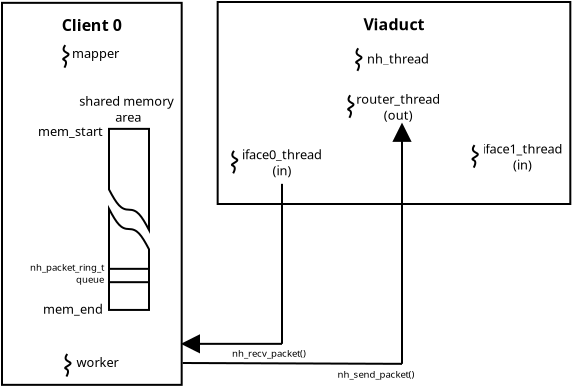 <?xml version="1.0" encoding="UTF-8"?>
<dia:diagram xmlns:dia="http://www.lysator.liu.se/~alla/dia/"><dia:layer name="Background" visible="true"><dia:object type="Flowchart - Box" version="0" id="O0"><dia:attribute name="obj_pos"><dia:point val="-4,-0.05"/></dia:attribute><dia:attribute name="obj_bb"><dia:rectangle val="-4.05,-0.1;5.034,19.1"/></dia:attribute><dia:attribute name="elem_corner"><dia:point val="-4,-0.05"/></dia:attribute><dia:attribute name="elem_width"><dia:real val="8.984"/></dia:attribute><dia:attribute name="elem_height"><dia:real val="19.1"/></dia:attribute><dia:attribute name="show_background"><dia:boolean val="true"/></dia:attribute><dia:attribute name="padding"><dia:real val="0.5"/></dia:attribute><dia:attribute name="text"><dia:composite type="text"><dia:attribute name="string"><dia:string>#Client 0
















#</dia:string></dia:attribute><dia:attribute name="font"><dia:font family="sans" style="80" name="Courier"/></dia:attribute><dia:attribute name="height"><dia:real val="1"/></dia:attribute><dia:attribute name="pos"><dia:point val="0.492,1.35"/></dia:attribute><dia:attribute name="color"><dia:color val="#000000"/></dia:attribute><dia:attribute name="alignment"><dia:enum val="1"/></dia:attribute></dia:composite></dia:attribute></dia:object><dia:object type="Flowchart - Box" version="0" id="O1"><dia:attribute name="obj_pos"><dia:point val="6.783,-0.092"/></dia:attribute><dia:attribute name="obj_bb"><dia:rectangle val="6.733,-0.142;24.467,10.058"/></dia:attribute><dia:attribute name="elem_corner"><dia:point val="6.783,-0.092"/></dia:attribute><dia:attribute name="elem_width"><dia:real val="17.633"/></dia:attribute><dia:attribute name="elem_height"><dia:real val="10.1"/></dia:attribute><dia:attribute name="show_background"><dia:boolean val="true"/></dia:attribute><dia:attribute name="padding"><dia:real val="0.5"/></dia:attribute><dia:attribute name="text"><dia:composite type="text"><dia:attribute name="string"><dia:string>#Viaduct







#</dia:string></dia:attribute><dia:attribute name="font"><dia:font family="sans" style="80" name="Courier"/></dia:attribute><dia:attribute name="height"><dia:real val="1"/></dia:attribute><dia:attribute name="pos"><dia:point val="15.6,1.308"/></dia:attribute><dia:attribute name="color"><dia:color val="#000000"/></dia:attribute><dia:attribute name="alignment"><dia:enum val="1"/></dia:attribute></dia:composite></dia:attribute></dia:object><dia:group><dia:object type="Standard - BezierLine" version="0" id="O2"><dia:attribute name="obj_pos"><dia:point val="13.811,2.224"/></dia:attribute><dia:attribute name="obj_bb"><dia:rectangle val="13.654,2.154;14.027,3.417"/></dia:attribute><dia:attribute name="bez_points"><dia:point val="13.811,2.224"/><dia:point val="13.477,2.682"/><dia:point val="14.269,2.557"/><dia:point val="13.852,2.807"/><dia:point val="13.436,3.057"/><dia:point val="14.061,2.807"/><dia:point val="13.769,3.349"/></dia:attribute><dia:attribute name="corner_types"><dia:enum val="0"/><dia:enum val="0"/><dia:enum val="0"/></dia:attribute></dia:object><dia:object type="Standard - Text" version="0" id="O3"><dia:attribute name="obj_pos"><dia:point val="14.25,2.979"/></dia:attribute><dia:attribute name="obj_bb"><dia:rectangle val="14.25,2.279;17.55,3.279"/></dia:attribute><dia:attribute name="text"><dia:composite type="text"><dia:attribute name="string"><dia:string>#nh_thread#</dia:string></dia:attribute><dia:attribute name="font"><dia:font family="sans" style="0" name="Courier"/></dia:attribute><dia:attribute name="height"><dia:real val="0.8"/></dia:attribute><dia:attribute name="pos"><dia:point val="14.25,2.979"/></dia:attribute><dia:attribute name="color"><dia:color val="#000000"/></dia:attribute><dia:attribute name="alignment"><dia:enum val="0"/></dia:attribute></dia:composite></dia:attribute></dia:object></dia:group><dia:group><dia:object type="Standard - BezierLine" version="0" id="O4"><dia:attribute name="obj_pos"><dia:point val="19.627,7.064"/></dia:attribute><dia:attribute name="obj_bb"><dia:rectangle val="19.471,6.995;19.843,8.257"/></dia:attribute><dia:attribute name="bez_points"><dia:point val="19.627,7.064"/><dia:point val="19.294,7.523"/><dia:point val="20.086,7.398"/><dia:point val="19.669,7.648"/><dia:point val="19.252,7.898"/><dia:point val="19.877,7.648"/><dia:point val="19.586,8.189"/></dia:attribute><dia:attribute name="corner_types"><dia:enum val="0"/><dia:enum val="0"/><dia:enum val="0"/></dia:attribute></dia:object><dia:object type="Standard - Text" version="0" id="O5"><dia:attribute name="obj_pos"><dia:point val="22.025,7.486"/></dia:attribute><dia:attribute name="obj_bb"><dia:rectangle val="19.85,6.786;24.2,8.586"/></dia:attribute><dia:attribute name="text"><dia:composite type="text"><dia:attribute name="string"><dia:string>#iface1_thread
(in)#</dia:string></dia:attribute><dia:attribute name="font"><dia:font family="sans" style="0" name="Courier"/></dia:attribute><dia:attribute name="height"><dia:real val="0.8"/></dia:attribute><dia:attribute name="pos"><dia:point val="22.025,7.486"/></dia:attribute><dia:attribute name="color"><dia:color val="#000000"/></dia:attribute><dia:attribute name="alignment"><dia:enum val="1"/></dia:attribute></dia:composite></dia:attribute></dia:object></dia:group><dia:object type="Standard - BezierLine" version="0" id="O6"><dia:attribute name="obj_pos"><dia:point val="13.411,4.572"/></dia:attribute><dia:attribute name="obj_bb"><dia:rectangle val="13.254,4.502;13.627,5.764"/></dia:attribute><dia:attribute name="bez_points"><dia:point val="13.411,4.572"/><dia:point val="13.077,5.03"/><dia:point val="13.869,4.905"/><dia:point val="13.452,5.155"/><dia:point val="13.036,5.405"/><dia:point val="13.661,5.155"/><dia:point val="13.369,5.697"/></dia:attribute><dia:attribute name="corner_types"><dia:enum val="0"/><dia:enum val="0"/><dia:enum val="0"/></dia:attribute></dia:object><dia:object type="Standard - Text" version="0" id="O7"><dia:attribute name="obj_pos"><dia:point val="15.808,4.993"/></dia:attribute><dia:attribute name="obj_bb"><dia:rectangle val="13.583,4.271;18.056,6.138"/></dia:attribute><dia:attribute name="text"><dia:composite type="text"><dia:attribute name="string"><dia:string>#router_thread
(out)#</dia:string></dia:attribute><dia:attribute name="font"><dia:font family="sans" style="0" name="Courier"/></dia:attribute><dia:attribute name="height"><dia:real val="0.8"/></dia:attribute><dia:attribute name="pos"><dia:point val="15.808,4.993"/></dia:attribute><dia:attribute name="color"><dia:color val="#000000"/></dia:attribute><dia:attribute name="alignment"><dia:enum val="1"/></dia:attribute></dia:composite></dia:attribute></dia:object><dia:group><dia:object type="Standard - BezierLine" version="0" id="O8"><dia:attribute name="obj_pos"><dia:point val="7.6,7.35"/></dia:attribute><dia:attribute name="obj_bb"><dia:rectangle val="7.443,7.28;7.816,8.543"/></dia:attribute><dia:attribute name="bez_points"><dia:point val="7.6,7.35"/><dia:point val="7.267,7.808"/><dia:point val="8.058,7.683"/><dia:point val="7.642,7.933"/><dia:point val="7.225,8.183"/><dia:point val="7.85,7.933"/><dia:point val="7.558,8.475"/></dia:attribute><dia:attribute name="corner_types"><dia:enum val="0"/><dia:enum val="0"/><dia:enum val="0"/></dia:attribute></dia:object><dia:object type="Standard - Text" version="0" id="O9"><dia:attribute name="obj_pos"><dia:point val="9.998,7.772"/></dia:attribute><dia:attribute name="obj_bb"><dia:rectangle val="7.823,7.072;12.173,8.872"/></dia:attribute><dia:attribute name="text"><dia:composite type="text"><dia:attribute name="string"><dia:string>#iface0_thread
(in)#</dia:string></dia:attribute><dia:attribute name="font"><dia:font family="sans" style="0" name="Courier"/></dia:attribute><dia:attribute name="height"><dia:real val="0.8"/></dia:attribute><dia:attribute name="pos"><dia:point val="9.998,7.772"/></dia:attribute><dia:attribute name="color"><dia:color val="#000000"/></dia:attribute><dia:attribute name="alignment"><dia:enum val="1"/></dia:attribute></dia:composite></dia:attribute></dia:object></dia:group><dia:group><dia:object type="Standard - BezierLine" version="0" id="O10"><dia:attribute name="obj_pos"><dia:point val="-0.837,2.065"/></dia:attribute><dia:attribute name="obj_bb"><dia:rectangle val="-0.993,1.995;-0.621,3.258"/></dia:attribute><dia:attribute name="bez_points"><dia:point val="-0.837,2.065"/><dia:point val="-1.17,2.523"/><dia:point val="-0.378,2.398"/><dia:point val="-0.795,2.648"/><dia:point val="-1.212,2.898"/><dia:point val="-0.587,2.648"/><dia:point val="-0.878,3.19"/></dia:attribute><dia:attribute name="corner_types"><dia:enum val="0"/><dia:enum val="0"/><dia:enum val="0"/></dia:attribute></dia:object><dia:object type="Standard - Text" version="0" id="O11"><dia:attribute name="obj_pos"><dia:point val="0.672,2.709"/></dia:attribute><dia:attribute name="obj_bb"><dia:rectangle val="-0.528,2.009;1.872,3.009"/></dia:attribute><dia:attribute name="text"><dia:composite type="text"><dia:attribute name="string"><dia:string>#mapper#</dia:string></dia:attribute><dia:attribute name="font"><dia:font family="sans" style="0" name="Courier"/></dia:attribute><dia:attribute name="height"><dia:real val="0.8"/></dia:attribute><dia:attribute name="pos"><dia:point val="0.672,2.709"/></dia:attribute><dia:attribute name="color"><dia:color val="#000000"/></dia:attribute><dia:attribute name="alignment"><dia:enum val="1"/></dia:attribute></dia:composite></dia:attribute></dia:object></dia:group><dia:group><dia:object type="Standard - BezierLine" version="0" id="O12"><dia:attribute name="obj_pos"><dia:point val="-0.737,17.509"/></dia:attribute><dia:attribute name="obj_bb"><dia:rectangle val="-0.893,17.439;-0.521,18.702"/></dia:attribute><dia:attribute name="bez_points"><dia:point val="-0.737,17.509"/><dia:point val="-1.07,17.967"/><dia:point val="-0.278,17.842"/><dia:point val="-0.695,18.092"/><dia:point val="-1.112,18.342"/><dia:point val="-0.487,18.092"/><dia:point val="-0.778,18.634"/></dia:attribute><dia:attribute name="corner_types"><dia:enum val="0"/><dia:enum val="0"/><dia:enum val="0"/></dia:attribute></dia:object><dia:object type="Standard - Text" version="0" id="O13"><dia:attribute name="obj_pos"><dia:point val="0.772,18.153"/></dia:attribute><dia:attribute name="obj_bb"><dia:rectangle val="-0.328,17.453;1.872,18.453"/></dia:attribute><dia:attribute name="text"><dia:composite type="text"><dia:attribute name="string"><dia:string>#worker#</dia:string></dia:attribute><dia:attribute name="font"><dia:font family="sans" style="0" name="Courier"/></dia:attribute><dia:attribute name="height"><dia:real val="0.8"/></dia:attribute><dia:attribute name="pos"><dia:point val="0.772,18.153"/></dia:attribute><dia:attribute name="color"><dia:color val="#000000"/></dia:attribute><dia:attribute name="alignment"><dia:enum val="1"/></dia:attribute></dia:composite></dia:attribute></dia:object></dia:group><dia:group><dia:object type="Flowchart - Transmittal Tape" version="0" id="O14"><dia:attribute name="obj_pos"><dia:point val="1.35,6.25"/></dia:attribute><dia:attribute name="obj_bb"><dia:rectangle val="1.3,6.2;3.4,11.505"/></dia:attribute><dia:attribute name="elem_corner"><dia:point val="1.35,6.25"/></dia:attribute><dia:attribute name="elem_width"><dia:real val="2"/></dia:attribute><dia:attribute name="elem_height"><dia:real val="5.054"/></dia:attribute><dia:attribute name="show_background"><dia:boolean val="true"/></dia:attribute><dia:attribute name="flip_horizontal"><dia:boolean val="false"/></dia:attribute><dia:attribute name="flip_vertical"><dia:boolean val="false"/></dia:attribute><dia:attribute name="padding"><dia:real val="0.354"/></dia:attribute><dia:attribute name="text"><dia:composite type="text"><dia:attribute name="string"><dia:string>##</dia:string></dia:attribute><dia:attribute name="font"><dia:font family="sans" style="0" name="Courier"/></dia:attribute><dia:attribute name="height"><dia:real val="0.8"/></dia:attribute><dia:attribute name="pos"><dia:point val="2.35,8.066"/></dia:attribute><dia:attribute name="color"><dia:color val="#000000"/></dia:attribute><dia:attribute name="alignment"><dia:enum val="1"/></dia:attribute></dia:composite></dia:attribute></dia:object><dia:object type="Flowchart - Transmittal Tape" version="0" id="O15"><dia:attribute name="obj_pos"><dia:point val="1.35,10.25"/></dia:attribute><dia:attribute name="obj_bb"><dia:rectangle val="1.3,10.048;3.4,15.354"/></dia:attribute><dia:attribute name="elem_corner"><dia:point val="1.35,10.25"/></dia:attribute><dia:attribute name="elem_width"><dia:real val="2"/></dia:attribute><dia:attribute name="elem_height"><dia:real val="5.054"/></dia:attribute><dia:attribute name="show_background"><dia:boolean val="true"/></dia:attribute><dia:attribute name="flip_horizontal"><dia:boolean val="true"/></dia:attribute><dia:attribute name="flip_vertical"><dia:boolean val="true"/></dia:attribute><dia:attribute name="padding"><dia:real val="0.354"/></dia:attribute><dia:attribute name="text"><dia:composite type="text"><dia:attribute name="string"><dia:string>##</dia:string></dia:attribute><dia:attribute name="font"><dia:font family="sans" style="0" name="Courier"/></dia:attribute><dia:attribute name="height"><dia:real val="0.8"/></dia:attribute><dia:attribute name="pos"><dia:point val="2.35,14.088"/></dia:attribute><dia:attribute name="color"><dia:color val="#000000"/></dia:attribute><dia:attribute name="alignment"><dia:enum val="1"/></dia:attribute></dia:composite></dia:attribute></dia:object><dia:object type="Standard - Text" version="0" id="O16"><dia:attribute name="obj_pos"><dia:point val="-2.202,6.604"/></dia:attribute><dia:attribute name="obj_bb"><dia:rectangle val="-2.202,5.904;1.198,6.904"/></dia:attribute><dia:attribute name="text"><dia:composite type="text"><dia:attribute name="string"><dia:string>#mem_start#</dia:string></dia:attribute><dia:attribute name="font"><dia:font family="sans" style="0" name="Courier"/></dia:attribute><dia:attribute name="height"><dia:real val="0.8"/></dia:attribute><dia:attribute name="pos"><dia:point val="-2.202,6.604"/></dia:attribute><dia:attribute name="color"><dia:color val="#000000"/></dia:attribute><dia:attribute name="alignment"><dia:enum val="0"/></dia:attribute></dia:composite></dia:attribute></dia:object><dia:object type="Standard - Text" version="0" id="O17"><dia:attribute name="obj_pos"><dia:point val="-1.95,15.5"/></dia:attribute><dia:attribute name="obj_bb"><dia:rectangle val="-1.95,14.8;1.15,15.8"/></dia:attribute><dia:attribute name="text"><dia:composite type="text"><dia:attribute name="string"><dia:string>#mem_end#</dia:string></dia:attribute><dia:attribute name="font"><dia:font family="sans" style="0" name="Courier"/></dia:attribute><dia:attribute name="height"><dia:real val="0.8"/></dia:attribute><dia:attribute name="pos"><dia:point val="-1.95,15.5"/></dia:attribute><dia:attribute name="color"><dia:color val="#000000"/></dia:attribute><dia:attribute name="alignment"><dia:enum val="0"/></dia:attribute></dia:composite></dia:attribute></dia:object><dia:object type="Standard - Text" version="0" id="O18"><dia:attribute name="obj_pos"><dia:point val="2.234,5.099"/></dia:attribute><dia:attribute name="obj_bb"><dia:rectangle val="-0.216,4.399;4.684,6.199"/></dia:attribute><dia:attribute name="text"><dia:composite type="text"><dia:attribute name="string"><dia:string>#shared memory
 area#</dia:string></dia:attribute><dia:attribute name="font"><dia:font family="sans" style="0" name="Courier"/></dia:attribute><dia:attribute name="height"><dia:real val="0.8"/></dia:attribute><dia:attribute name="pos"><dia:point val="2.234,5.099"/></dia:attribute><dia:attribute name="color"><dia:color val="#000000"/></dia:attribute><dia:attribute name="alignment"><dia:enum val="1"/></dia:attribute></dia:composite></dia:attribute></dia:object><dia:object type="Standard - Box" version="0" id="O19"><dia:attribute name="obj_pos"><dia:point val="1.35,13.25"/></dia:attribute><dia:attribute name="obj_bb"><dia:rectangle val="1.3,13.2;3.4,13.967"/></dia:attribute><dia:attribute name="elem_corner"><dia:point val="1.35,13.25"/></dia:attribute><dia:attribute name="elem_width"><dia:real val="2"/></dia:attribute><dia:attribute name="elem_height"><dia:real val="0.667"/></dia:attribute><dia:attribute name="show_background"><dia:boolean val="true"/></dia:attribute></dia:object><dia:object type="Standard - Text" version="0" id="O20"><dia:attribute name="obj_pos"><dia:point val="1.1,13.35"/></dia:attribute><dia:attribute name="obj_bb"><dia:rectangle val="-3.25,12.8;1.1,14.15"/></dia:attribute><dia:attribute name="text"><dia:composite type="text"><dia:attribute name="string"><dia:string>#nh_packet_ring_t
queue#</dia:string></dia:attribute><dia:attribute name="font"><dia:font family="sans" style="0" name="Courier"/></dia:attribute><dia:attribute name="height"><dia:real val="0.6"/></dia:attribute><dia:attribute name="pos"><dia:point val="1.1,13.35"/></dia:attribute><dia:attribute name="color"><dia:color val="#000000"/></dia:attribute><dia:attribute name="alignment"><dia:enum val="2"/></dia:attribute></dia:composite></dia:attribute></dia:object></dia:group><dia:object type="Standard - Line" version="0" id="O21"><dia:attribute name="obj_pos"><dia:point val="5,17"/></dia:attribute><dia:attribute name="obj_bb"><dia:rectangle val="4.95,16.2;10.05,17.8"/></dia:attribute><dia:attribute name="conn_endpoints"><dia:point val="5,17"/><dia:point val="10,17"/></dia:attribute><dia:attribute name="numcp"><dia:int val="1"/></dia:attribute><dia:attribute name="start_arrow"><dia:enum val="3"/></dia:attribute><dia:attribute name="start_arrow_length"><dia:real val="0.8"/></dia:attribute><dia:attribute name="start_arrow_width"><dia:real val="0.8"/></dia:attribute></dia:object><dia:object type="Standard - Line" version="0" id="O22"><dia:attribute name="obj_pos"><dia:point val="10,9"/></dia:attribute><dia:attribute name="obj_bb"><dia:rectangle val="9.95,8.95;10.05,17.05"/></dia:attribute><dia:attribute name="conn_endpoints"><dia:point val="10,9"/><dia:point val="10,17"/></dia:attribute><dia:attribute name="numcp"><dia:int val="1"/></dia:attribute></dia:object><dia:object type="Standard - Text" version="0" id="O23"><dia:attribute name="obj_pos"><dia:point val="9.35,17.65"/></dia:attribute><dia:attribute name="obj_bb"><dia:rectangle val="7.15,17.082;11.568,17.885"/></dia:attribute><dia:attribute name="text"><dia:composite type="text"><dia:attribute name="string"><dia:string>#nh_recv_packet()#</dia:string></dia:attribute><dia:attribute name="font"><dia:font family="sans" style="0" name="Courier"/></dia:attribute><dia:attribute name="height"><dia:real val="0.6"/></dia:attribute><dia:attribute name="pos"><dia:point val="9.35,17.65"/></dia:attribute><dia:attribute name="color"><dia:color val="#000000"/></dia:attribute><dia:attribute name="alignment"><dia:enum val="1"/></dia:attribute></dia:composite></dia:attribute></dia:object><dia:object type="Standard - Text" version="0" id="O24"><dia:attribute name="obj_pos"><dia:point val="14.7,18.7"/></dia:attribute><dia:attribute name="obj_bb"><dia:rectangle val="12.45,18.133;16.968,18.935"/></dia:attribute><dia:attribute name="text"><dia:composite type="text"><dia:attribute name="string"><dia:string>#nh_send_packet()#</dia:string></dia:attribute><dia:attribute name="font"><dia:font family="sans" style="0" name="Courier"/></dia:attribute><dia:attribute name="height"><dia:real val="0.6"/></dia:attribute><dia:attribute name="pos"><dia:point val="14.7,18.7"/></dia:attribute><dia:attribute name="color"><dia:color val="#000000"/></dia:attribute><dia:attribute name="alignment"><dia:enum val="1"/></dia:attribute></dia:composite></dia:attribute></dia:object><dia:object type="Standard - Line" version="0" id="O25"><dia:attribute name="obj_pos"><dia:point val="5.034,17.958"/></dia:attribute><dia:attribute name="obj_bb"><dia:rectangle val="4.984,17.908;16.05,18.05"/></dia:attribute><dia:attribute name="conn_endpoints"><dia:point val="5.034,17.958"/><dia:point val="16,18"/></dia:attribute><dia:attribute name="numcp"><dia:int val="1"/></dia:attribute></dia:object><dia:object type="Standard - Line" version="0" id="O26"><dia:attribute name="obj_pos"><dia:point val="16,6"/></dia:attribute><dia:attribute name="obj_bb"><dia:rectangle val="15.2,5.95;16.8,18.05"/></dia:attribute><dia:attribute name="conn_endpoints"><dia:point val="16,6"/><dia:point val="16,18"/></dia:attribute><dia:attribute name="numcp"><dia:int val="1"/></dia:attribute><dia:attribute name="start_arrow"><dia:enum val="3"/></dia:attribute><dia:attribute name="start_arrow_length"><dia:real val="0.8"/></dia:attribute><dia:attribute name="start_arrow_width"><dia:real val="0.8"/></dia:attribute></dia:object></dia:layer></dia:diagram>
